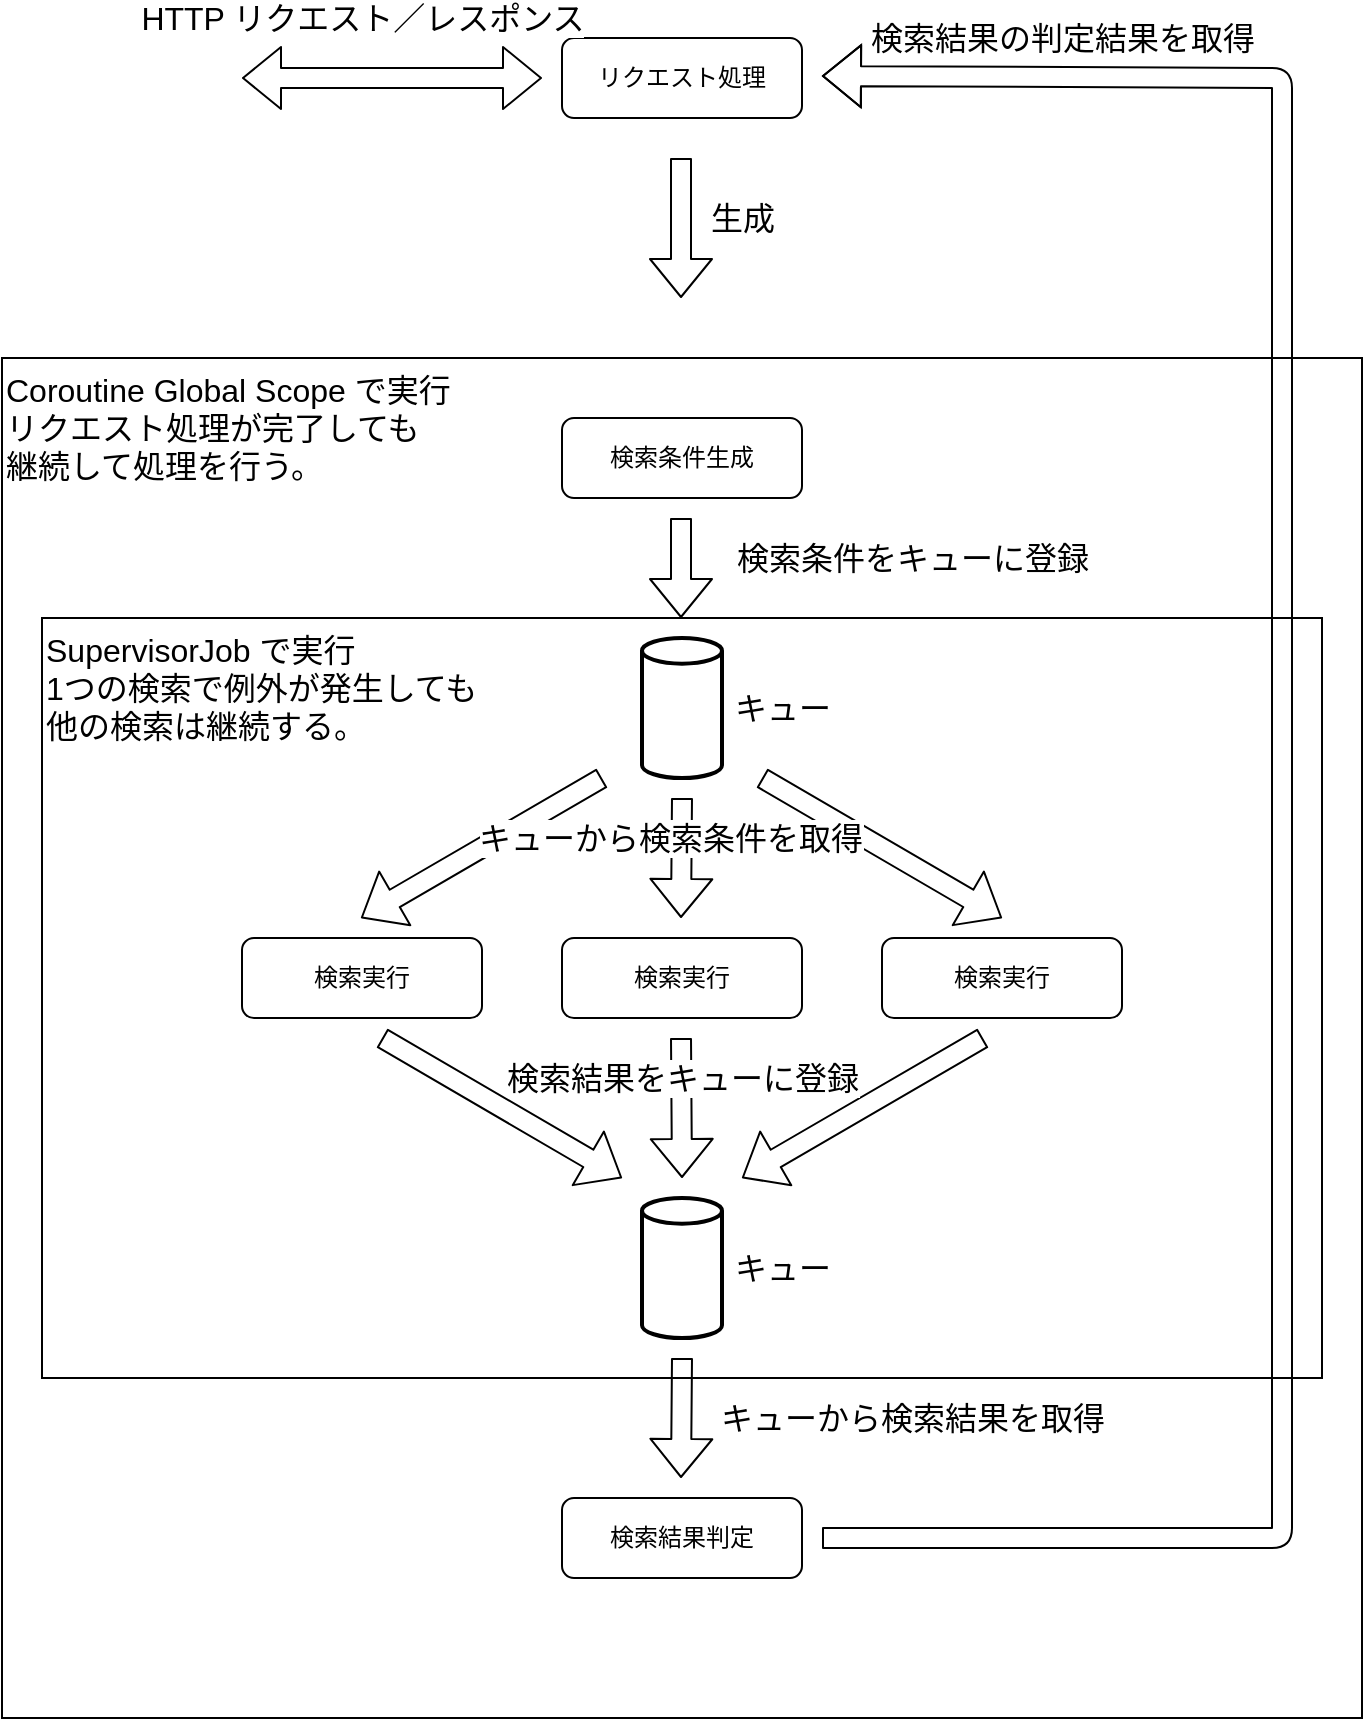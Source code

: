 <mxfile version="13.0.1" type="device"><diagram id="O2Ff3m_9f9s9QfbxOCty" name="キューによる連携"><mxGraphModel dx="1072" dy="799" grid="1" gridSize="10" guides="1" tooltips="1" connect="1" arrows="0" fold="1" page="1" pageScale="1" pageWidth="827" pageHeight="1169" math="0" shadow="0"><root><mxCell id="0"/><mxCell id="1" parent="0"/><mxCell id="TAwb-gr9QNyxPIWRWa-p-9" value="Coroutine Global Scope で実行&lt;br&gt;リクエスト処理が完了しても&lt;br&gt;継続して処理を行う。" style="rounded=0;whiteSpace=wrap;html=1;movable=1;resizable=1;rotatable=1;deletable=1;editable=1;connectable=1;align=left;verticalAlign=top;fontSize=16;" vertex="1" parent="1"><mxGeometry x="80" y="200" width="680" height="680" as="geometry"/></mxCell><mxCell id="TAwb-gr9QNyxPIWRWa-p-40" value="SupervisorJob で実行&lt;br&gt;1つの検索で例外が発生しても&lt;br&gt;他の検索は継続する。" style="rounded=0;whiteSpace=wrap;html=1;fontSize=16;align=left;verticalAlign=top;" vertex="1" parent="1"><mxGeometry x="100" y="330" width="640" height="380" as="geometry"/></mxCell><mxCell id="TAwb-gr9QNyxPIWRWa-p-1" value="リクエスト処理" style="rounded=1;whiteSpace=wrap;html=1;" vertex="1" parent="1"><mxGeometry x="360" y="40" width="120" height="40" as="geometry"/></mxCell><mxCell id="TAwb-gr9QNyxPIWRWa-p-2" value="検索結果判定" style="rounded=1;whiteSpace=wrap;html=1;" vertex="1" parent="1"><mxGeometry x="360" y="770" width="120" height="40" as="geometry"/></mxCell><mxCell id="TAwb-gr9QNyxPIWRWa-p-3" value="検索実行" style="rounded=1;whiteSpace=wrap;html=1;" vertex="1" parent="1"><mxGeometry x="360" y="490" width="120" height="40" as="geometry"/></mxCell><mxCell id="TAwb-gr9QNyxPIWRWa-p-4" value="検索条件生成" style="rounded=1;whiteSpace=wrap;html=1;" vertex="1" parent="1"><mxGeometry x="360" y="230" width="120" height="40" as="geometry"/></mxCell><mxCell id="TAwb-gr9QNyxPIWRWa-p-10" value="" style="shape=flexArrow;endArrow=classic;html=1;" edge="1" parent="1"><mxGeometry width="50" height="50" relative="1" as="geometry"><mxPoint x="419.5" y="100" as="sourcePoint"/><mxPoint x="419.5" y="170" as="targetPoint"/></mxGeometry></mxCell><mxCell id="TAwb-gr9QNyxPIWRWa-p-11" value="生成" style="edgeLabel;html=1;align=center;verticalAlign=middle;resizable=0;points=[];fontSize=16;" vertex="1" connectable="0" parent="TAwb-gr9QNyxPIWRWa-p-10"><mxGeometry x="-0.486" y="-5" relative="1" as="geometry"><mxPoint x="35" y="12" as="offset"/></mxGeometry></mxCell><mxCell id="TAwb-gr9QNyxPIWRWa-p-12" value="検索実行" style="rounded=1;whiteSpace=wrap;html=1;" vertex="1" parent="1"><mxGeometry x="520" y="490" width="120" height="40" as="geometry"/></mxCell><mxCell id="TAwb-gr9QNyxPIWRWa-p-13" value="検索実行" style="rounded=1;whiteSpace=wrap;html=1;" vertex="1" parent="1"><mxGeometry x="200" y="490" width="120" height="40" as="geometry"/></mxCell><mxCell id="TAwb-gr9QNyxPIWRWa-p-14" value="" style="strokeWidth=2;html=1;shape=mxgraph.flowchart.direct_data;whiteSpace=wrap;fontSize=16;rotation=0;direction=north;" vertex="1" parent="1"><mxGeometry x="400" y="340" width="40" height="70" as="geometry"/></mxCell><mxCell id="TAwb-gr9QNyxPIWRWa-p-15" value="キュー" style="text;html=1;align=center;verticalAlign=middle;resizable=0;points=[];autosize=1;fontSize=16;" vertex="1" parent="1"><mxGeometry x="440" y="365" width="60" height="20" as="geometry"/></mxCell><mxCell id="TAwb-gr9QNyxPIWRWa-p-16" value="" style="shape=flexArrow;endArrow=classic;html=1;fontSize=16;" edge="1" parent="1"><mxGeometry width="50" height="50" relative="1" as="geometry"><mxPoint x="420" y="420" as="sourcePoint"/><mxPoint x="419.5" y="480" as="targetPoint"/></mxGeometry></mxCell><mxCell id="TAwb-gr9QNyxPIWRWa-p-17" value="" style="shape=flexArrow;endArrow=classic;html=1;fontSize=16;" edge="1" parent="1"><mxGeometry width="50" height="50" relative="1" as="geometry"><mxPoint x="419.5" y="280" as="sourcePoint"/><mxPoint x="419.5" y="330" as="targetPoint"/></mxGeometry></mxCell><mxCell id="TAwb-gr9QNyxPIWRWa-p-18" value="検索条件をキューに登録" style="text;html=1;resizable=0;autosize=1;align=center;verticalAlign=middle;points=[];fillColor=none;strokeColor=none;rounded=0;fontSize=16;" vertex="1" parent="1"><mxGeometry x="440" y="290" width="190" height="20" as="geometry"/></mxCell><mxCell id="TAwb-gr9QNyxPIWRWa-p-20" value="" style="shape=flexArrow;endArrow=classic;html=1;fontSize=16;" edge="1" parent="1"><mxGeometry width="50" height="50" relative="1" as="geometry"><mxPoint x="380" y="410" as="sourcePoint"/><mxPoint x="259.5" y="480" as="targetPoint"/></mxGeometry></mxCell><mxCell id="TAwb-gr9QNyxPIWRWa-p-21" value="" style="shape=flexArrow;endArrow=classic;html=1;fontSize=16;" edge="1" parent="1"><mxGeometry width="50" height="50" relative="1" as="geometry"><mxPoint x="460" y="410" as="sourcePoint"/><mxPoint x="580" y="480" as="targetPoint"/></mxGeometry></mxCell><mxCell id="TAwb-gr9QNyxPIWRWa-p-22" value="キューから検索条件を取得" style="edgeLabel;html=1;align=center;verticalAlign=middle;resizable=0;points=[];fontSize=16;" vertex="1" connectable="0" parent="TAwb-gr9QNyxPIWRWa-p-21"><mxGeometry x="0.19" y="-3" relative="1" as="geometry"><mxPoint x="-116.18" y="-14.41" as="offset"/></mxGeometry></mxCell><mxCell id="TAwb-gr9QNyxPIWRWa-p-23" value="" style="strokeWidth=2;html=1;shape=mxgraph.flowchart.direct_data;whiteSpace=wrap;fontSize=16;rotation=0;direction=north;" vertex="1" parent="1"><mxGeometry x="400" y="620" width="40" height="70" as="geometry"/></mxCell><mxCell id="TAwb-gr9QNyxPIWRWa-p-24" value="" style="shape=flexArrow;endArrow=classic;html=1;fontSize=16;" edge="1" parent="1"><mxGeometry width="50" height="50" relative="1" as="geometry"><mxPoint x="419.5" y="540" as="sourcePoint"/><mxPoint x="420" y="610" as="targetPoint"/></mxGeometry></mxCell><mxCell id="TAwb-gr9QNyxPIWRWa-p-28" value="" style="shape=flexArrow;endArrow=classic;html=1;fontSize=16;" edge="1" parent="1"><mxGeometry width="50" height="50" relative="1" as="geometry"><mxPoint x="420" y="700" as="sourcePoint"/><mxPoint x="419.5" y="760" as="targetPoint"/></mxGeometry></mxCell><mxCell id="TAwb-gr9QNyxPIWRWa-p-29" value="キューから検索結果を取得" style="edgeLabel;html=1;align=center;verticalAlign=middle;resizable=0;points=[];fontSize=16;" vertex="1" connectable="0" parent="TAwb-gr9QNyxPIWRWa-p-28"><mxGeometry x="-0.501" y="2" relative="1" as="geometry"><mxPoint x="113.13" y="14.98" as="offset"/></mxGeometry></mxCell><mxCell id="TAwb-gr9QNyxPIWRWa-p-30" value="" style="shape=flexArrow;endArrow=classic;html=1;fontSize=16;" edge="1" parent="1"><mxGeometry width="50" height="50" relative="1" as="geometry"><mxPoint x="570.5" y="540" as="sourcePoint"/><mxPoint x="450" y="610" as="targetPoint"/></mxGeometry></mxCell><mxCell id="TAwb-gr9QNyxPIWRWa-p-31" value="" style="shape=flexArrow;endArrow=classic;html=1;fontSize=16;" edge="1" parent="1"><mxGeometry width="50" height="50" relative="1" as="geometry"><mxPoint x="270" y="540" as="sourcePoint"/><mxPoint x="390" y="610" as="targetPoint"/></mxGeometry></mxCell><mxCell id="TAwb-gr9QNyxPIWRWa-p-32" value="検索結果をキューに登録" style="edgeLabel;html=1;align=center;verticalAlign=middle;resizable=0;points=[];fontSize=16;" vertex="1" connectable="0" parent="TAwb-gr9QNyxPIWRWa-p-31"><mxGeometry x="0.19" y="-3" relative="1" as="geometry"><mxPoint x="79.82" y="-24.41" as="offset"/></mxGeometry></mxCell><mxCell id="TAwb-gr9QNyxPIWRWa-p-33" value="キュー" style="text;html=1;align=center;verticalAlign=middle;resizable=0;points=[];autosize=1;fontSize=16;" vertex="1" parent="1"><mxGeometry x="440" y="645" width="60" height="20" as="geometry"/></mxCell><mxCell id="TAwb-gr9QNyxPIWRWa-p-34" value="" style="shape=flexArrow;endArrow=classic;html=1;fontSize=16;" edge="1" parent="1"><mxGeometry width="50" height="50" relative="1" as="geometry"><mxPoint x="490" y="790" as="sourcePoint"/><mxPoint x="490" y="59" as="targetPoint"/><Array as="points"><mxPoint x="720" y="790"/><mxPoint x="720" y="60"/></Array></mxGeometry></mxCell><mxCell id="TAwb-gr9QNyxPIWRWa-p-35" value="検索結果の判定結果を取得" style="edgeLabel;html=1;align=center;verticalAlign=middle;resizable=0;points=[];fontSize=16;" vertex="1" connectable="0" parent="TAwb-gr9QNyxPIWRWa-p-34"><mxGeometry x="0.429" y="5" relative="1" as="geometry"><mxPoint x="-105" y="-130" as="offset"/></mxGeometry></mxCell><mxCell id="TAwb-gr9QNyxPIWRWa-p-37" value="" style="shape=flexArrow;endArrow=classic;startArrow=classic;html=1;fontSize=16;" edge="1" parent="1"><mxGeometry width="50" height="50" relative="1" as="geometry"><mxPoint x="200" y="60" as="sourcePoint"/><mxPoint x="350" y="60" as="targetPoint"/></mxGeometry></mxCell><mxCell id="TAwb-gr9QNyxPIWRWa-p-38" value="HTTP リクエスト／レスポンス" style="edgeLabel;html=1;align=center;verticalAlign=middle;resizable=0;points=[];fontSize=16;" vertex="1" connectable="0" parent="TAwb-gr9QNyxPIWRWa-p-37"><mxGeometry x="0.689" y="-9" relative="1" as="geometry"><mxPoint x="-67" y="-39" as="offset"/></mxGeometry></mxCell></root></mxGraphModel></diagram></mxfile>